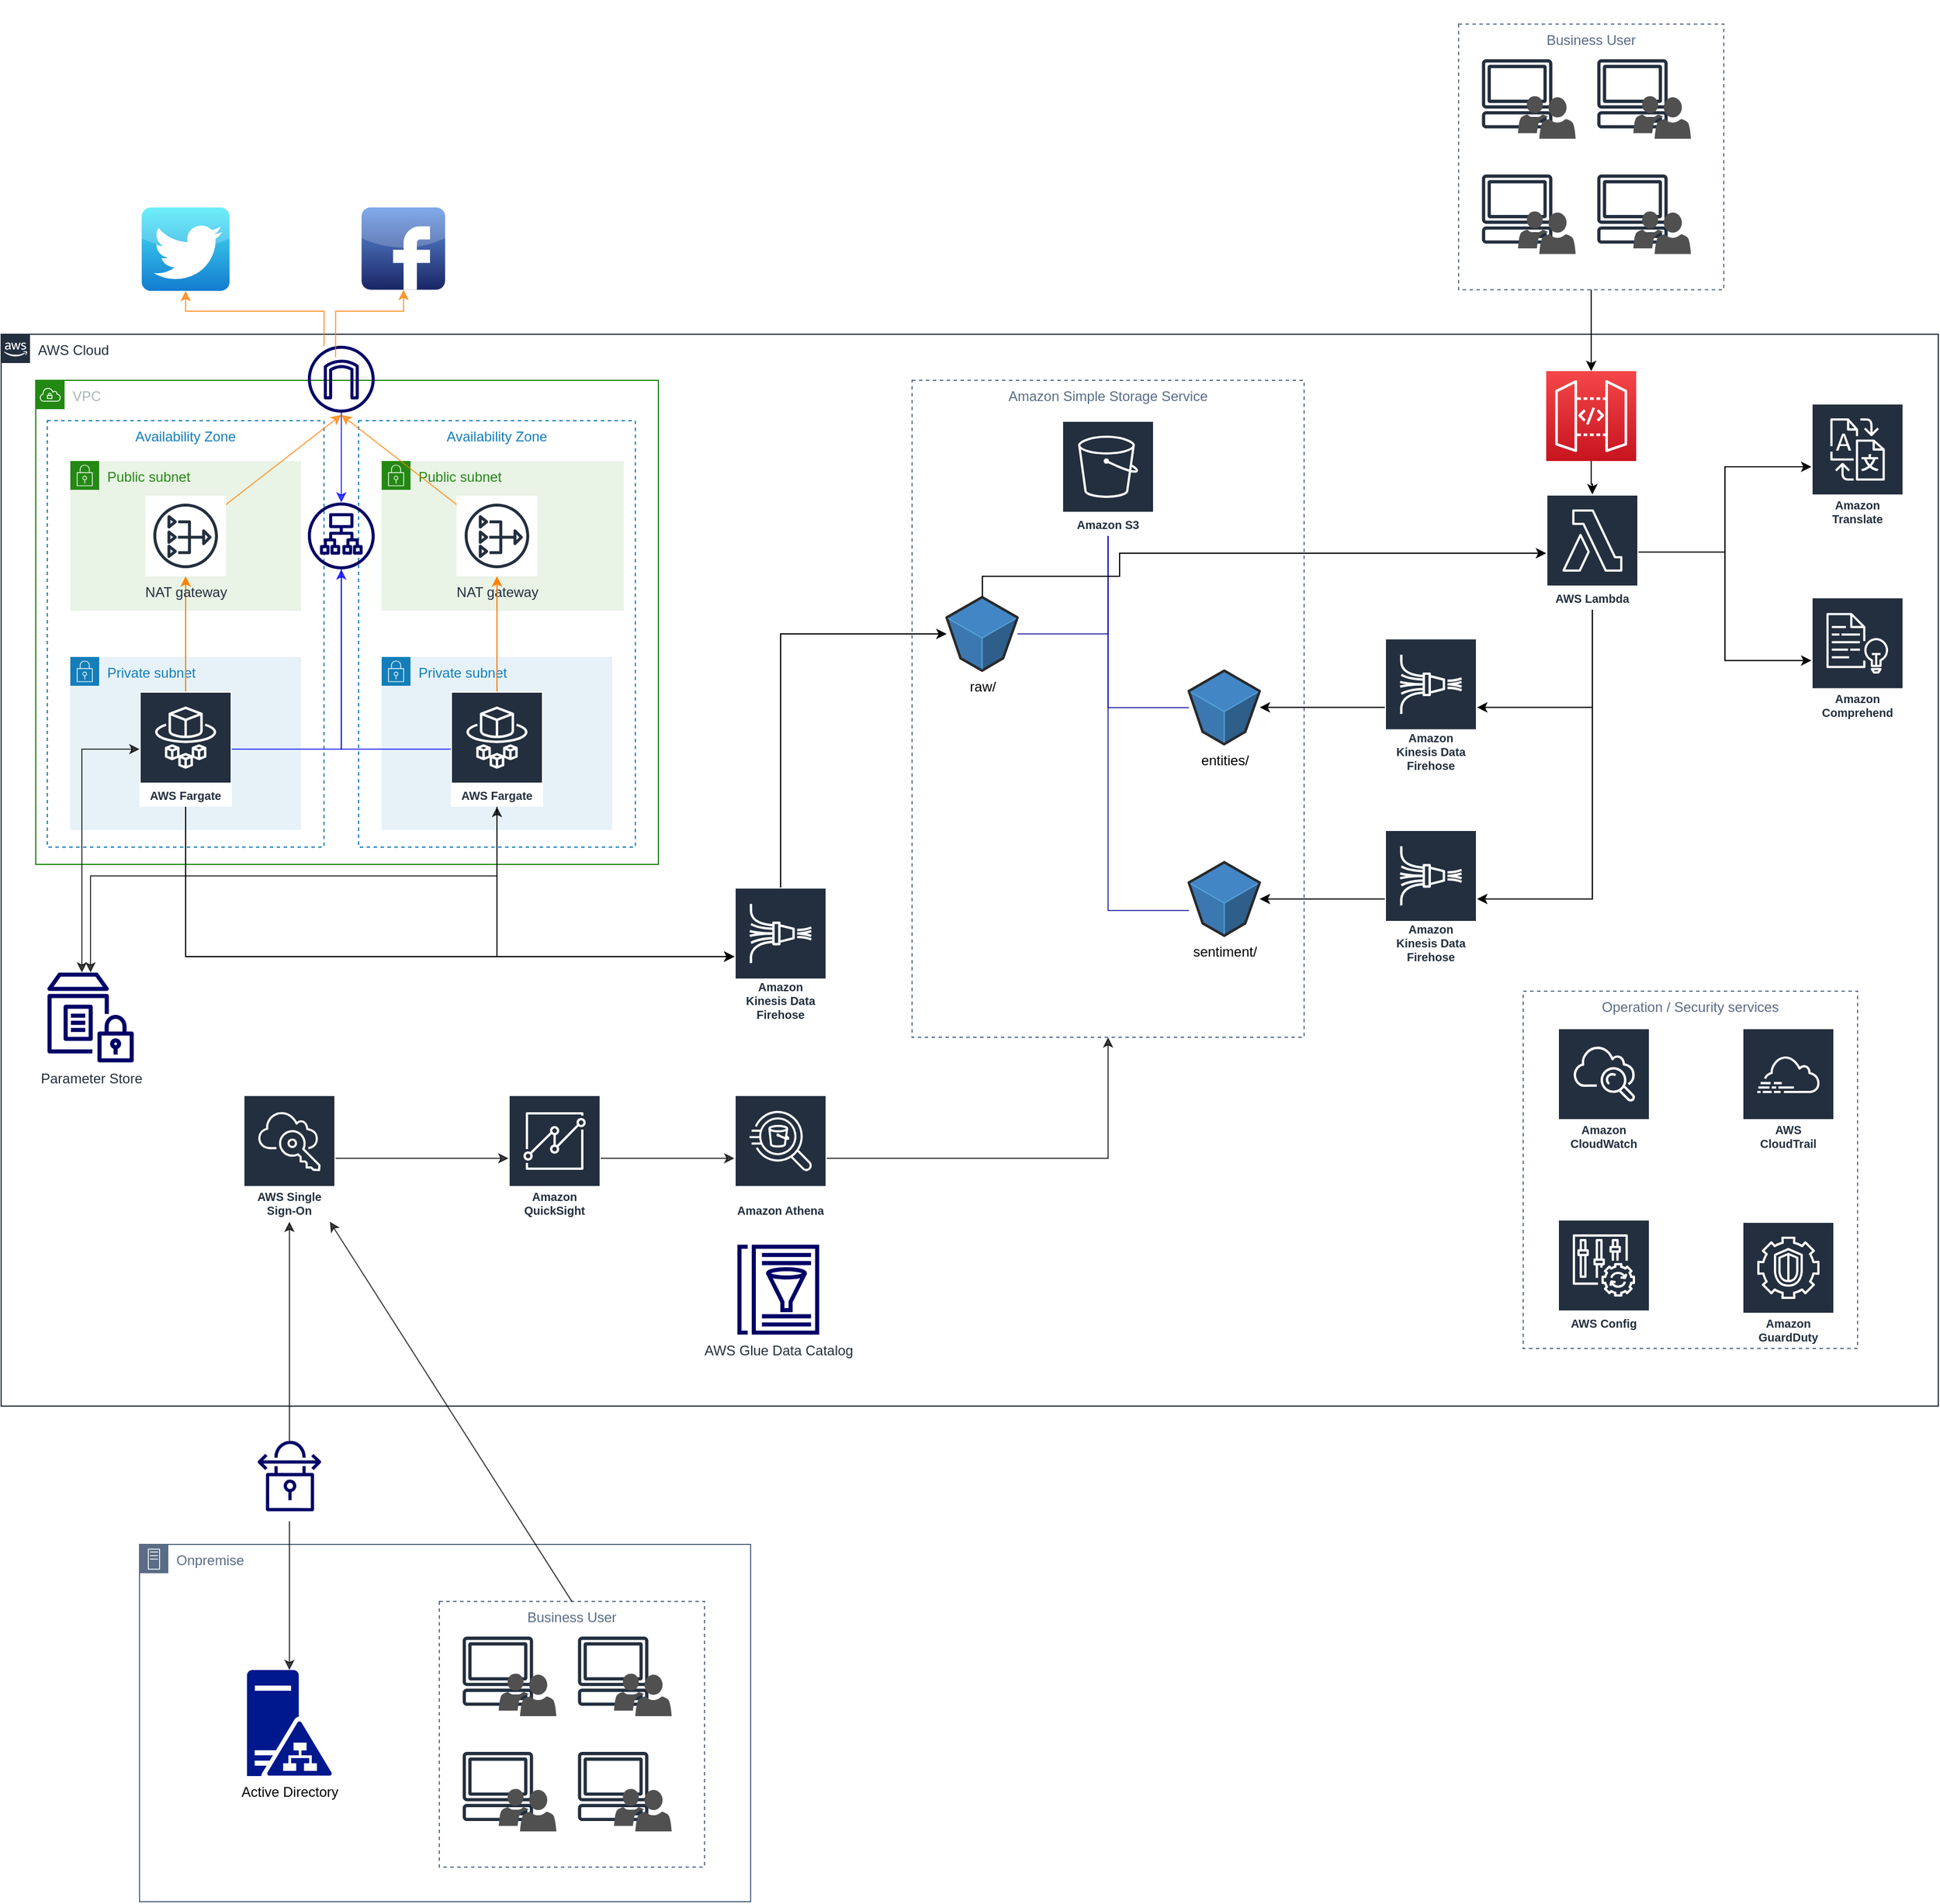 <mxfile version="12.6.5" type="device"><diagram id="Ht1M8jgEwFfnCIfOTk4-" name="Page-1"><mxGraphModel dx="1564" dy="1677" grid="1" gridSize="10" guides="1" tooltips="1" connect="1" arrows="1" fold="1" page="1" pageScale="1" pageWidth="1169" pageHeight="827" math="0" shadow="0"><root><mxCell id="0"/><mxCell id="1" parent="0"/><mxCell id="QBEgO-35Vi-oZyxqTn2n-100" value="Onpremise" style="points=[[0,0],[0.25,0],[0.5,0],[0.75,0],[1,0],[1,0.25],[1,0.5],[1,0.75],[1,1],[0.75,1],[0.5,1],[0.25,1],[0,1],[0,0.75],[0,0.5],[0,0.25]];outlineConnect=0;gradientColor=none;html=1;whiteSpace=wrap;fontSize=12;fontStyle=0;shape=mxgraph.aws4.group;grIcon=mxgraph.aws4.group_on_premise;strokeColor=#5A6C86;fillColor=none;verticalAlign=top;align=left;spacingLeft=30;fontColor=#5A6C86;dashed=0;" parent="1" vertex="1"><mxGeometry x="190" y="1170.05" width="530" height="310" as="geometry"/></mxCell><mxCell id="QBEgO-35Vi-oZyxqTn2n-125" value="Business User" style="fillColor=none;strokeColor=#5A6C86;dashed=1;verticalAlign=top;fontStyle=0;fontColor=#5A6C86;" parent="1" vertex="1"><mxGeometry x="450" y="1219.55" width="230" height="230.5" as="geometry"/></mxCell><mxCell id="UEzPUAAOIrF-is8g5C7q-74" value="AWS Cloud" style="points=[[0,0],[0.25,0],[0.5,0],[0.75,0],[1,0],[1,0.25],[1,0.5],[1,0.75],[1,1],[0.75,1],[0.5,1],[0.25,1],[0,1],[0,0.75],[0,0.5],[0,0.25]];outlineConnect=0;gradientColor=none;html=1;whiteSpace=wrap;fontSize=12;fontStyle=0;shape=mxgraph.aws4.group;grIcon=mxgraph.aws4.group_aws_cloud_alt;strokeColor=#232F3E;fillColor=none;verticalAlign=top;align=left;spacingLeft=30;fontColor=#232F3E;dashed=0;labelBackgroundColor=#ffffff;" parent="1" vertex="1"><mxGeometry x="70" y="120" width="1680" height="930" as="geometry"/></mxCell><mxCell id="QBEgO-35Vi-oZyxqTn2n-36" value="Amazon Simple Storage Service" style="fillColor=none;strokeColor=#5A6C86;dashed=1;verticalAlign=top;fontStyle=0;fontColor=#5A6C86;" parent="1" vertex="1"><mxGeometry x="860" y="160" width="340" height="570" as="geometry"/></mxCell><mxCell id="QBEgO-35Vi-oZyxqTn2n-2" value="VPC" style="points=[[0,0],[0.25,0],[0.5,0],[0.75,0],[1,0],[1,0.25],[1,0.5],[1,0.75],[1,1],[0.75,1],[0.5,1],[0.25,1],[0,1],[0,0.75],[0,0.5],[0,0.25]];outlineConnect=0;gradientColor=none;html=1;whiteSpace=wrap;fontSize=12;fontStyle=0;shape=mxgraph.aws4.group;grIcon=mxgraph.aws4.group_vpc;strokeColor=#248814;fillColor=none;verticalAlign=top;align=left;spacingLeft=30;fontColor=#AAB7B8;dashed=0;" parent="1" vertex="1"><mxGeometry x="100" y="160" width="540" height="420" as="geometry"/></mxCell><mxCell id="QBEgO-35Vi-oZyxqTn2n-3" value="Availability Zone" style="fillColor=none;strokeColor=#147EBA;dashed=1;verticalAlign=top;fontStyle=0;fontColor=#147EBA;" parent="1" vertex="1"><mxGeometry x="110" y="195" width="240" height="370" as="geometry"/></mxCell><mxCell id="QBEgO-35Vi-oZyxqTn2n-7" value="Private subnet" style="points=[[0,0],[0.25,0],[0.5,0],[0.75,0],[1,0],[1,0.25],[1,0.5],[1,0.75],[1,1],[0.75,1],[0.5,1],[0.25,1],[0,1],[0,0.75],[0,0.5],[0,0.25]];outlineConnect=0;gradientColor=none;html=1;whiteSpace=wrap;fontSize=12;fontStyle=0;shape=mxgraph.aws4.group;grIcon=mxgraph.aws4.group_security_group;grStroke=0;strokeColor=#147EBA;fillColor=#E6F2F8;verticalAlign=top;align=left;spacingLeft=30;fontColor=#147EBA;dashed=0;" parent="1" vertex="1"><mxGeometry x="130" y="400" width="200" height="150" as="geometry"/></mxCell><mxCell id="QBEgO-35Vi-oZyxqTn2n-5" value="Public subnet" style="points=[[0,0],[0.25,0],[0.5,0],[0.75,0],[1,0],[1,0.25],[1,0.5],[1,0.75],[1,1],[0.75,1],[0.5,1],[0.25,1],[0,1],[0,0.75],[0,0.5],[0,0.25]];outlineConnect=0;gradientColor=none;html=1;whiteSpace=wrap;fontSize=12;fontStyle=0;shape=mxgraph.aws4.group;grIcon=mxgraph.aws4.group_security_group;grStroke=0;strokeColor=#248814;fillColor=#E9F3E6;verticalAlign=top;align=left;spacingLeft=30;fontColor=#248814;dashed=0;" parent="1" vertex="1"><mxGeometry x="130" y="230" width="200" height="130" as="geometry"/></mxCell><mxCell id="QBEgO-35Vi-oZyxqTn2n-87" value="Public subnet" style="points=[[0,0],[0.25,0],[0.5,0],[0.75,0],[1,0],[1,0.25],[1,0.5],[1,0.75],[1,1],[0.75,1],[0.5,1],[0.25,1],[0,1],[0,0.75],[0,0.5],[0,0.25]];outlineConnect=0;gradientColor=none;html=1;whiteSpace=wrap;fontSize=12;fontStyle=0;shape=mxgraph.aws4.group;grIcon=mxgraph.aws4.group_security_group;grStroke=0;strokeColor=#248814;fillColor=#E9F3E6;verticalAlign=top;align=left;spacingLeft=30;fontColor=#248814;dashed=0;" parent="1" vertex="1"><mxGeometry x="410" y="230" width="200" height="130" as="geometry"/></mxCell><mxCell id="QBEgO-35Vi-oZyxqTn2n-17" value="" style="edgeStyle=orthogonalEdgeStyle;rounded=0;orthogonalLoop=1;jettySize=auto;html=1;startArrow=none;startFill=0;strokeColor=#FF8000;" parent="1" source="QBEgO-35Vi-oZyxqTn2n-10" target="QBEgO-35Vi-oZyxqTn2n-11" edge="1"><mxGeometry relative="1" as="geometry"/></mxCell><mxCell id="QBEgO-35Vi-oZyxqTn2n-12" value="Availability Zone" style="fillColor=none;strokeColor=#147EBA;dashed=1;verticalAlign=top;fontStyle=0;fontColor=#147EBA;" parent="1" vertex="1"><mxGeometry x="380" y="195" width="240" height="370" as="geometry"/></mxCell><mxCell id="QBEgO-35Vi-oZyxqTn2n-13" value="Private subnet" style="points=[[0,0],[0.25,0],[0.5,0],[0.75,0],[1,0],[1,0.25],[1,0.5],[1,0.75],[1,1],[0.75,1],[0.5,1],[0.25,1],[0,1],[0,0.75],[0,0.5],[0,0.25]];outlineConnect=0;gradientColor=none;html=1;whiteSpace=wrap;fontSize=12;fontStyle=0;shape=mxgraph.aws4.group;grIcon=mxgraph.aws4.group_security_group;grStroke=0;strokeColor=#147EBA;fillColor=#E6F2F8;verticalAlign=top;align=left;spacingLeft=30;fontColor=#147EBA;dashed=0;" parent="1" vertex="1"><mxGeometry x="400" y="400" width="200" height="150" as="geometry"/></mxCell><mxCell id="QBEgO-35Vi-oZyxqTn2n-14" value="Public subnet" style="points=[[0,0],[0.25,0],[0.5,0],[0.75,0],[1,0],[1,0.25],[1,0.5],[1,0.75],[1,1],[0.75,1],[0.5,1],[0.25,1],[0,1],[0,0.75],[0,0.5],[0,0.25]];outlineConnect=0;gradientColor=none;html=1;whiteSpace=wrap;fontSize=12;fontStyle=0;shape=mxgraph.aws4.group;grIcon=mxgraph.aws4.group_security_group;grStroke=0;strokeColor=#248814;fillColor=#E9F3E6;verticalAlign=top;align=left;spacingLeft=30;fontColor=#248814;dashed=0;" parent="1" vertex="1"><mxGeometry x="400" y="230" width="200" height="130" as="geometry"/></mxCell><mxCell id="QBEgO-35Vi-oZyxqTn2n-11" value="NAT gateway" style="outlineConnect=0;fontColor=#232F3E;gradientColor=none;strokeColor=#232F3E;fillColor=#ffffff;dashed=0;verticalLabelPosition=bottom;verticalAlign=top;align=center;html=1;fontSize=12;fontStyle=0;aspect=fixed;shape=mxgraph.aws4.resourceIcon;resIcon=mxgraph.aws4.nat_gateway;" parent="1" vertex="1"><mxGeometry x="195" y="260" width="70" height="70" as="geometry"/></mxCell><mxCell id="QBEgO-35Vi-oZyxqTn2n-78" style="rounded=0;orthogonalLoop=1;jettySize=auto;html=1;startArrow=classic;startFill=1;endArrow=none;endFill=0;strokeColor=#FF8000;opacity=75;" parent="1" target="QBEgO-35Vi-oZyxqTn2n-11" edge="1"><mxGeometry relative="1" as="geometry"><mxPoint x="365" y="190" as="sourcePoint"/></mxGeometry></mxCell><mxCell id="QBEgO-35Vi-oZyxqTn2n-79" style="rounded=0;orthogonalLoop=1;jettySize=auto;html=1;startArrow=classic;startFill=1;endArrow=none;endFill=0;strokeColor=#FF8000;opacity=75;" parent="1" target="QBEgO-35Vi-oZyxqTn2n-70" edge="1"><mxGeometry relative="1" as="geometry"><mxPoint x="365" y="190" as="sourcePoint"/></mxGeometry></mxCell><mxCell id="QBEgO-35Vi-oZyxqTn2n-16" value="" style="dashed=0;outlineConnect=0;html=1;align=center;labelPosition=center;verticalLabelPosition=bottom;verticalAlign=top;shape=mxgraph.webicons.twitter;fillColor=#49EAF7;gradientColor=#137BD0" parent="1" vertex="1"><mxGeometry x="191.9" y="10" width="76.2" height="72.4" as="geometry"/></mxCell><mxCell id="QBEgO-35Vi-oZyxqTn2n-38" style="edgeStyle=orthogonalEdgeStyle;rounded=0;orthogonalLoop=1;jettySize=auto;html=1;startArrow=classic;startFill=1;endArrow=none;endFill=0;" parent="1" source="QBEgO-35Vi-oZyxqTn2n-20" target="QBEgO-35Vi-oZyxqTn2n-10" edge="1"><mxGeometry relative="1" as="geometry"/></mxCell><mxCell id="QBEgO-35Vi-oZyxqTn2n-39" style="edgeStyle=orthogonalEdgeStyle;rounded=0;orthogonalLoop=1;jettySize=auto;html=1;startArrow=classic;startFill=1;endArrow=none;endFill=0;" parent="1" source="QBEgO-35Vi-oZyxqTn2n-20" target="QBEgO-35Vi-oZyxqTn2n-15" edge="1"><mxGeometry relative="1" as="geometry"/></mxCell><mxCell id="QBEgO-35Vi-oZyxqTn2n-20" value="Amazon Kinesis Data Firehose" style="outlineConnect=0;fontColor=#232F3E;gradientColor=none;strokeColor=#ffffff;fillColor=#232F3E;dashed=0;verticalLabelPosition=middle;verticalAlign=bottom;align=center;html=1;whiteSpace=wrap;fontSize=10;fontStyle=1;spacing=3;shape=mxgraph.aws4.productIcon;prIcon=mxgraph.aws4.kinesis_data_firehose;" parent="1" vertex="1"><mxGeometry x="706" y="600" width="80" height="120" as="geometry"/></mxCell><mxCell id="QBEgO-35Vi-oZyxqTn2n-50" style="edgeStyle=orthogonalEdgeStyle;rounded=0;orthogonalLoop=1;jettySize=auto;html=1;startArrow=none;startFill=0;endArrow=none;endFill=0;opacity=75;strokeColor=#000099;" parent="1" source="QBEgO-35Vi-oZyxqTn2n-21" target="QBEgO-35Vi-oZyxqTn2n-22" edge="1"><mxGeometry relative="1" as="geometry"><Array as="points"><mxPoint x="1030" y="380"/></Array></mxGeometry></mxCell><mxCell id="QBEgO-35Vi-oZyxqTn2n-51" style="edgeStyle=orthogonalEdgeStyle;rounded=0;orthogonalLoop=1;jettySize=auto;html=1;startArrow=none;startFill=0;endArrow=none;endFill=0;opacity=75;strokeColor=#000099;" parent="1" source="QBEgO-35Vi-oZyxqTn2n-21" target="QBEgO-35Vi-oZyxqTn2n-23" edge="1"><mxGeometry relative="1" as="geometry"><Array as="points"><mxPoint x="1030" y="444"/></Array></mxGeometry></mxCell><mxCell id="QBEgO-35Vi-oZyxqTn2n-52" style="edgeStyle=orthogonalEdgeStyle;rounded=0;orthogonalLoop=1;jettySize=auto;html=1;startArrow=none;startFill=0;endArrow=none;endFill=0;opacity=75;strokeColor=#000099;" parent="1" source="QBEgO-35Vi-oZyxqTn2n-21" target="QBEgO-35Vi-oZyxqTn2n-24" edge="1"><mxGeometry relative="1" as="geometry"><Array as="points"><mxPoint x="1030" y="620"/><mxPoint x="1131" y="620"/></Array></mxGeometry></mxCell><mxCell id="QBEgO-35Vi-oZyxqTn2n-21" value="Amazon S3" style="outlineConnect=0;fontColor=#232F3E;gradientColor=none;strokeColor=#ffffff;fillColor=#232F3E;dashed=0;verticalLabelPosition=middle;verticalAlign=bottom;align=center;html=1;whiteSpace=wrap;fontSize=10;fontStyle=1;spacing=3;shape=mxgraph.aws4.productIcon;prIcon=mxgraph.aws4.s3;" parent="1" vertex="1"><mxGeometry x="990" y="195" width="80" height="100" as="geometry"/></mxCell><mxCell id="QBEgO-35Vi-oZyxqTn2n-41" style="edgeStyle=orthogonalEdgeStyle;rounded=0;orthogonalLoop=1;jettySize=auto;html=1;startArrow=classic;startFill=1;endArrow=none;endFill=0;" parent="1" source="QBEgO-35Vi-oZyxqTn2n-22" target="QBEgO-35Vi-oZyxqTn2n-20" edge="1"><mxGeometry relative="1" as="geometry"/></mxCell><mxCell id="QBEgO-35Vi-oZyxqTn2n-22" value="raw/" style="verticalLabelPosition=bottom;html=1;verticalAlign=top;strokeWidth=1;align=center;outlineConnect=0;dashed=0;outlineConnect=0;shape=mxgraph.aws3d.s3Bucket;fillColor=#4286c5;strokeColor=#57A2D8;aspect=fixed;" parent="1" vertex="1"><mxGeometry x="890" y="348.1" width="61.5" height="63.8" as="geometry"/></mxCell><mxCell id="QBEgO-35Vi-oZyxqTn2n-23" value="entities/" style="verticalLabelPosition=bottom;html=1;verticalAlign=top;strokeWidth=1;align=center;outlineConnect=0;dashed=0;outlineConnect=0;shape=mxgraph.aws3d.s3Bucket;fillColor=#4286c5;strokeColor=#57A2D8;aspect=fixed;" parent="1" vertex="1"><mxGeometry x="1100" y="411.9" width="61.5" height="63.8" as="geometry"/></mxCell><mxCell id="QBEgO-35Vi-oZyxqTn2n-24" value="sentiment/" style="verticalLabelPosition=bottom;html=1;verticalAlign=top;strokeWidth=1;align=center;outlineConnect=0;dashed=0;outlineConnect=0;shape=mxgraph.aws3d.s3Bucket;fillColor=#4286c5;strokeColor=#57A2D8;aspect=fixed;" parent="1" vertex="1"><mxGeometry x="1100" y="578.1" width="61.5" height="63.8" as="geometry"/></mxCell><mxCell id="QBEgO-35Vi-oZyxqTn2n-55" style="edgeStyle=orthogonalEdgeStyle;rounded=0;orthogonalLoop=1;jettySize=auto;html=1;startArrow=classic;startFill=1;endArrow=none;endFill=0;" parent="1" source="QBEgO-35Vi-oZyxqTn2n-25" target="QBEgO-35Vi-oZyxqTn2n-27" edge="1"><mxGeometry relative="1" as="geometry"/></mxCell><mxCell id="QBEgO-35Vi-oZyxqTn2n-57" style="edgeStyle=orthogonalEdgeStyle;rounded=0;orthogonalLoop=1;jettySize=auto;html=1;startArrow=none;startFill=0;endArrow=classic;endFill=1;" parent="1" source="QBEgO-35Vi-oZyxqTn2n-25" target="QBEgO-35Vi-oZyxqTn2n-23" edge="1"><mxGeometry relative="1" as="geometry"/></mxCell><mxCell id="QBEgO-35Vi-oZyxqTn2n-25" value="Amazon Kinesis Data Firehose" style="outlineConnect=0;fontColor=#232F3E;gradientColor=none;strokeColor=#ffffff;fillColor=#232F3E;dashed=0;verticalLabelPosition=middle;verticalAlign=bottom;align=center;html=1;whiteSpace=wrap;fontSize=10;fontStyle=1;spacing=3;shape=mxgraph.aws4.productIcon;prIcon=mxgraph.aws4.kinesis_data_firehose;" parent="1" vertex="1"><mxGeometry x="1270" y="383.8" width="80" height="120" as="geometry"/></mxCell><mxCell id="QBEgO-35Vi-oZyxqTn2n-56" style="edgeStyle=orthogonalEdgeStyle;rounded=0;orthogonalLoop=1;jettySize=auto;html=1;startArrow=classic;startFill=1;endArrow=none;endFill=0;" parent="1" source="QBEgO-35Vi-oZyxqTn2n-26" target="QBEgO-35Vi-oZyxqTn2n-27" edge="1"><mxGeometry relative="1" as="geometry"/></mxCell><mxCell id="QBEgO-35Vi-oZyxqTn2n-58" style="edgeStyle=orthogonalEdgeStyle;rounded=0;orthogonalLoop=1;jettySize=auto;html=1;startArrow=none;startFill=0;endArrow=classic;endFill=1;" parent="1" source="QBEgO-35Vi-oZyxqTn2n-26" target="QBEgO-35Vi-oZyxqTn2n-24" edge="1"><mxGeometry relative="1" as="geometry"/></mxCell><mxCell id="QBEgO-35Vi-oZyxqTn2n-26" value="Amazon Kinesis Data Firehose" style="outlineConnect=0;fontColor=#232F3E;gradientColor=none;strokeColor=#ffffff;fillColor=#232F3E;dashed=0;verticalLabelPosition=middle;verticalAlign=bottom;align=center;html=1;whiteSpace=wrap;fontSize=10;fontStyle=1;spacing=3;shape=mxgraph.aws4.productIcon;prIcon=mxgraph.aws4.kinesis_data_firehose;" parent="1" vertex="1"><mxGeometry x="1270" y="550" width="80" height="120" as="geometry"/></mxCell><mxCell id="QBEgO-35Vi-oZyxqTn2n-43" style="edgeStyle=orthogonalEdgeStyle;rounded=0;orthogonalLoop=1;jettySize=auto;html=1;startArrow=classic;startFill=1;endArrow=none;endFill=0;" parent="1" source="QBEgO-35Vi-oZyxqTn2n-27" target="QBEgO-35Vi-oZyxqTn2n-22" edge="1"><mxGeometry relative="1" as="geometry"><Array as="points"><mxPoint x="1040" y="310"/><mxPoint x="1040" y="330"/><mxPoint x="921" y="330"/></Array></mxGeometry></mxCell><mxCell id="QBEgO-35Vi-oZyxqTn2n-48" style="edgeStyle=orthogonalEdgeStyle;rounded=0;orthogonalLoop=1;jettySize=auto;html=1;startArrow=none;startFill=0;endArrow=classic;endFill=1;" parent="1" source="QBEgO-35Vi-oZyxqTn2n-27" target="QBEgO-35Vi-oZyxqTn2n-28" edge="1"><mxGeometry relative="1" as="geometry"/></mxCell><mxCell id="QBEgO-35Vi-oZyxqTn2n-49" style="edgeStyle=orthogonalEdgeStyle;rounded=0;orthogonalLoop=1;jettySize=auto;html=1;startArrow=none;startFill=0;endArrow=classic;endFill=1;" parent="1" source="QBEgO-35Vi-oZyxqTn2n-27" target="QBEgO-35Vi-oZyxqTn2n-29" edge="1"><mxGeometry relative="1" as="geometry"/></mxCell><mxCell id="QBEgO-35Vi-oZyxqTn2n-27" value="AWS Lambda" style="outlineConnect=0;fontColor=#232F3E;gradientColor=none;strokeColor=#ffffff;fillColor=#232F3E;dashed=0;verticalLabelPosition=middle;verticalAlign=bottom;align=center;html=1;whiteSpace=wrap;fontSize=10;fontStyle=1;spacing=3;shape=mxgraph.aws4.productIcon;prIcon=mxgraph.aws4.lambda;" parent="1" vertex="1"><mxGeometry x="1410" y="259" width="80" height="100" as="geometry"/></mxCell><mxCell id="QBEgO-35Vi-oZyxqTn2n-28" value="Amazon Translate" style="outlineConnect=0;fontColor=#232F3E;gradientColor=none;strokeColor=#ffffff;fillColor=#232F3E;dashed=0;verticalLabelPosition=middle;verticalAlign=bottom;align=center;html=1;whiteSpace=wrap;fontSize=10;fontStyle=1;spacing=3;shape=mxgraph.aws4.productIcon;prIcon=mxgraph.aws4.translate;" parent="1" vertex="1"><mxGeometry x="1640" y="180" width="80" height="110" as="geometry"/></mxCell><mxCell id="QBEgO-35Vi-oZyxqTn2n-29" value="Amazon Comprehend" style="outlineConnect=0;fontColor=#232F3E;gradientColor=none;strokeColor=#ffffff;fillColor=#232F3E;dashed=0;verticalLabelPosition=middle;verticalAlign=bottom;align=center;html=1;whiteSpace=wrap;fontSize=10;fontStyle=1;spacing=3;shape=mxgraph.aws4.productIcon;prIcon=mxgraph.aws4.comprehend;" parent="1" vertex="1"><mxGeometry x="1640" y="348.1" width="80" height="110" as="geometry"/></mxCell><mxCell id="QBEgO-35Vi-oZyxqTn2n-60" style="edgeStyle=orthogonalEdgeStyle;rounded=0;orthogonalLoop=1;jettySize=auto;html=1;entryX=0.5;entryY=1;entryDx=0;entryDy=0;startArrow=none;startFill=0;endArrow=classic;endFill=1;strokeColor=#000000;opacity=75;" parent="1" source="QBEgO-35Vi-oZyxqTn2n-30" target="QBEgO-35Vi-oZyxqTn2n-36" edge="1"><mxGeometry relative="1" as="geometry"/></mxCell><mxCell id="QBEgO-35Vi-oZyxqTn2n-30" value="Amazon Athena" style="outlineConnect=0;fontColor=#232F3E;gradientColor=none;strokeColor=#ffffff;fillColor=#232F3E;dashed=0;verticalLabelPosition=middle;verticalAlign=bottom;align=center;html=1;whiteSpace=wrap;fontSize=10;fontStyle=1;spacing=3;shape=mxgraph.aws4.productIcon;prIcon=mxgraph.aws4.athena;" parent="1" vertex="1"><mxGeometry x="706" y="780" width="80" height="110" as="geometry"/></mxCell><mxCell id="QBEgO-35Vi-oZyxqTn2n-32" value="AWS Glue Data Catalog" style="outlineConnect=0;fontColor=#232F3E;gradientColor=none;fillColor=#000066;strokeColor=none;dashed=0;verticalLabelPosition=bottom;verticalAlign=top;align=center;html=1;fontSize=12;fontStyle=0;aspect=fixed;pointerEvents=1;shape=mxgraph.aws4.glue_data_catalog;" parent="1" vertex="1"><mxGeometry x="708" y="910" width="72" height="78" as="geometry"/></mxCell><mxCell id="QBEgO-35Vi-oZyxqTn2n-65" style="edgeStyle=orthogonalEdgeStyle;rounded=0;orthogonalLoop=1;jettySize=auto;html=1;startArrow=none;startFill=0;endArrow=classic;endFill=1;strokeColor=#000000;opacity=75;" parent="1" source="QBEgO-35Vi-oZyxqTn2n-33" target="QBEgO-35Vi-oZyxqTn2n-35" edge="1"><mxGeometry relative="1" as="geometry"/></mxCell><mxCell id="QBEgO-35Vi-oZyxqTn2n-33" value="AWS Single Sign-On" style="outlineConnect=0;fontColor=#232F3E;gradientColor=none;strokeColor=#ffffff;fillColor=#232F3E;dashed=0;verticalLabelPosition=middle;verticalAlign=bottom;align=center;html=1;whiteSpace=wrap;fontSize=10;fontStyle=1;spacing=3;shape=mxgraph.aws4.productIcon;prIcon=mxgraph.aws4.single_sign_on;" parent="1" vertex="1"><mxGeometry x="280" y="780" width="80" height="110" as="geometry"/></mxCell><mxCell id="QBEgO-35Vi-oZyxqTn2n-61" style="edgeStyle=orthogonalEdgeStyle;rounded=0;orthogonalLoop=1;jettySize=auto;html=1;startArrow=none;startFill=0;endArrow=classic;endFill=1;strokeColor=#000000;opacity=75;" parent="1" source="QBEgO-35Vi-oZyxqTn2n-35" target="QBEgO-35Vi-oZyxqTn2n-30" edge="1"><mxGeometry relative="1" as="geometry"/></mxCell><mxCell id="QBEgO-35Vi-oZyxqTn2n-35" value="Amazon QuickSight" style="outlineConnect=0;fontColor=#232F3E;gradientColor=none;strokeColor=#ffffff;fillColor=#232F3E;dashed=0;verticalLabelPosition=middle;verticalAlign=bottom;align=center;html=1;whiteSpace=wrap;fontSize=10;fontStyle=1;spacing=3;shape=mxgraph.aws4.productIcon;prIcon=mxgraph.aws4.quicksight;" parent="1" vertex="1"><mxGeometry x="510" y="780" width="80" height="110" as="geometry"/></mxCell><mxCell id="QBEgO-35Vi-oZyxqTn2n-70" value="NAT gateway" style="outlineConnect=0;fontColor=#232F3E;gradientColor=none;strokeColor=#232F3E;fillColor=#ffffff;dashed=0;verticalLabelPosition=bottom;verticalAlign=top;align=center;html=1;fontSize=12;fontStyle=0;aspect=fixed;shape=mxgraph.aws4.resourceIcon;resIcon=mxgraph.aws4.nat_gateway;" parent="1" vertex="1"><mxGeometry x="465" y="260" width="70" height="70" as="geometry"/></mxCell><mxCell id="QBEgO-35Vi-oZyxqTn2n-83" style="edgeStyle=orthogonalEdgeStyle;rounded=0;orthogonalLoop=1;jettySize=auto;html=1;startArrow=none;startFill=0;endArrow=none;endFill=0;strokeColor=#0000FF;opacity=75;" parent="1" source="QBEgO-35Vi-oZyxqTn2n-86" edge="1"><mxGeometry relative="1" as="geometry"><mxPoint x="365" y="406.56" as="sourcePoint"/><mxPoint x="460" y="480" as="targetPoint"/><Array as="points"><mxPoint x="365" y="480"/></Array></mxGeometry></mxCell><mxCell id="QBEgO-35Vi-oZyxqTn2n-10" value="AWS Fargate" style="outlineConnect=0;fontColor=#232F3E;gradientColor=none;strokeColor=#ffffff;fillColor=#232F3E;dashed=0;verticalLabelPosition=middle;verticalAlign=bottom;align=center;html=1;whiteSpace=wrap;fontSize=10;fontStyle=1;spacing=3;shape=mxgraph.aws4.productIcon;prIcon=mxgraph.aws4.fargate;" parent="1" vertex="1"><mxGeometry x="190" y="430" width="80" height="100" as="geometry"/></mxCell><mxCell id="QBEgO-35Vi-oZyxqTn2n-89" style="edgeStyle=orthogonalEdgeStyle;rounded=0;orthogonalLoop=1;jettySize=auto;html=1;startArrow=classic;startFill=1;endArrow=none;endFill=0;strokeColor=#0000FF;opacity=75;" parent="1" source="QBEgO-35Vi-oZyxqTn2n-86" target="QBEgO-35Vi-oZyxqTn2n-85" edge="1"><mxGeometry relative="1" as="geometry"/></mxCell><mxCell id="QBEgO-35Vi-oZyxqTn2n-144" style="edgeStyle=orthogonalEdgeStyle;rounded=0;orthogonalLoop=1;jettySize=auto;html=1;startArrow=classic;startFill=1;endArrow=none;endFill=0;strokeColor=#0000FF;opacity=75;" parent="1" source="QBEgO-35Vi-oZyxqTn2n-86" target="QBEgO-35Vi-oZyxqTn2n-10" edge="1"><mxGeometry relative="1" as="geometry"><Array as="points"><mxPoint x="365" y="480"/></Array></mxGeometry></mxCell><mxCell id="QBEgO-35Vi-oZyxqTn2n-86" value="" style="outlineConnect=0;fontColor=#232F3E;gradientColor=none;fillColor=#000066;strokeColor=none;dashed=0;verticalLabelPosition=bottom;verticalAlign=top;align=center;html=1;fontSize=12;fontStyle=0;aspect=fixed;pointerEvents=1;shape=mxgraph.aws4.application_load_balancer;" parent="1" vertex="1"><mxGeometry x="336" y="266" width="58" height="58" as="geometry"/></mxCell><mxCell id="QBEgO-35Vi-oZyxqTn2n-90" style="edgeStyle=orthogonalEdgeStyle;rounded=0;orthogonalLoop=1;jettySize=auto;html=1;startArrow=none;startFill=0;endArrow=classic;endFill=1;strokeColor=#FF8000;opacity=75;" parent="1" source="QBEgO-35Vi-oZyxqTn2n-85" target="QBEgO-35Vi-oZyxqTn2n-16" edge="1"><mxGeometry relative="1" as="geometry"><Array as="points"><mxPoint x="350" y="100"/><mxPoint x="230" y="100"/></Array></mxGeometry></mxCell><mxCell id="QBEgO-35Vi-oZyxqTn2n-85" value="" style="outlineConnect=0;fontColor=#232F3E;gradientColor=none;fillColor=#000066;strokeColor=none;dashed=0;verticalLabelPosition=bottom;verticalAlign=top;align=center;html=1;fontSize=12;fontStyle=0;aspect=fixed;pointerEvents=1;shape=mxgraph.aws4.internet_gateway;" parent="1" vertex="1"><mxGeometry x="336" y="130" width="58" height="58" as="geometry"/></mxCell><mxCell id="QBEgO-35Vi-oZyxqTn2n-93" style="edgeStyle=orthogonalEdgeStyle;rounded=0;orthogonalLoop=1;jettySize=auto;html=1;startArrow=classic;startFill=1;endArrow=classic;endFill=1;strokeColor=#000000;opacity=75;" parent="1" source="QBEgO-35Vi-oZyxqTn2n-91" target="QBEgO-35Vi-oZyxqTn2n-10" edge="1"><mxGeometry relative="1" as="geometry"><Array as="points"><mxPoint x="140" y="480"/></Array></mxGeometry></mxCell><mxCell id="QBEgO-35Vi-oZyxqTn2n-94" style="edgeStyle=orthogonalEdgeStyle;rounded=0;orthogonalLoop=1;jettySize=auto;html=1;startArrow=classic;startFill=1;endArrow=classic;endFill=1;strokeColor=#000000;opacity=75;" parent="1" source="QBEgO-35Vi-oZyxqTn2n-91" target="QBEgO-35Vi-oZyxqTn2n-15" edge="1"><mxGeometry relative="1" as="geometry"><Array as="points"><mxPoint x="147" y="590"/><mxPoint x="500" y="590"/></Array></mxGeometry></mxCell><mxCell id="QBEgO-35Vi-oZyxqTn2n-91" value="Parameter Store" style="outlineConnect=0;fontColor=#232F3E;gradientColor=none;fillColor=#000066;strokeColor=none;dashed=0;verticalLabelPosition=bottom;verticalAlign=top;align=center;html=1;fontSize=12;fontStyle=0;aspect=fixed;pointerEvents=1;shape=mxgraph.aws4.parameter_store;" parent="1" vertex="1"><mxGeometry x="110" y="673.8" width="75" height="78" as="geometry"/></mxCell><mxCell id="QBEgO-35Vi-oZyxqTn2n-92" value="Amazon CloudWatch" style="outlineConnect=0;fontColor=#232F3E;gradientColor=none;strokeColor=#ffffff;fillColor=#232F3E;dashed=0;verticalLabelPosition=middle;verticalAlign=bottom;align=center;html=1;whiteSpace=wrap;fontSize=10;fontStyle=1;spacing=3;shape=mxgraph.aws4.productIcon;prIcon=mxgraph.aws4.cloudwatch;" parent="1" vertex="1"><mxGeometry x="1420" y="722" width="80" height="110" as="geometry"/></mxCell><mxCell id="QBEgO-35Vi-oZyxqTn2n-15" value="AWS Fargate" style="outlineConnect=0;fontColor=#232F3E;gradientColor=none;strokeColor=#ffffff;fillColor=#232F3E;dashed=0;verticalLabelPosition=middle;verticalAlign=bottom;align=center;html=1;whiteSpace=wrap;fontSize=10;fontStyle=1;spacing=3;shape=mxgraph.aws4.productIcon;prIcon=mxgraph.aws4.fargate;" parent="1" vertex="1"><mxGeometry x="460" y="430" width="80" height="100" as="geometry"/></mxCell><mxCell id="QBEgO-35Vi-oZyxqTn2n-101" value="AWS&#10;CloudTrail" style="outlineConnect=0;fontColor=#232F3E;gradientColor=none;strokeColor=#ffffff;fillColor=#232F3E;dashed=0;verticalLabelPosition=middle;verticalAlign=bottom;align=center;html=1;whiteSpace=wrap;fontSize=10;fontStyle=1;spacing=3;shape=mxgraph.aws4.productIcon;prIcon=mxgraph.aws4.cloudtrail;" parent="1" vertex="1"><mxGeometry x="1580" y="722" width="80" height="110" as="geometry"/></mxCell><mxCell id="QBEgO-35Vi-oZyxqTn2n-102" value="Amazon GuardDuty" style="outlineConnect=0;fontColor=#232F3E;gradientColor=none;strokeColor=#ffffff;fillColor=#232F3E;dashed=0;verticalLabelPosition=middle;verticalAlign=bottom;align=center;html=1;whiteSpace=wrap;fontSize=10;fontStyle=1;spacing=3;shape=mxgraph.aws4.productIcon;prIcon=mxgraph.aws4.guardduty;" parent="1" vertex="1"><mxGeometry x="1580" y="890" width="80" height="110" as="geometry"/></mxCell><mxCell id="QBEgO-35Vi-oZyxqTn2n-103" value="AWS Config" style="outlineConnect=0;fontColor=#232F3E;gradientColor=none;strokeColor=#ffffff;fillColor=#232F3E;dashed=0;verticalLabelPosition=middle;verticalAlign=bottom;align=center;html=1;whiteSpace=wrap;fontSize=10;fontStyle=1;spacing=3;shape=mxgraph.aws4.productIcon;prIcon=mxgraph.aws4.config;" parent="1" vertex="1"><mxGeometry x="1420" y="888" width="80" height="100" as="geometry"/></mxCell><mxCell id="QBEgO-35Vi-oZyxqTn2n-104" value="Operation / Security services" style="fillColor=none;strokeColor=#5A6C86;dashed=1;verticalAlign=top;fontStyle=0;fontColor=#5A6C86;" parent="1" vertex="1"><mxGeometry x="1390" y="690" width="290" height="310" as="geometry"/></mxCell><mxCell id="QBEgO-35Vi-oZyxqTn2n-110" style="edgeStyle=orthogonalEdgeStyle;rounded=0;orthogonalLoop=1;jettySize=auto;html=1;startArrow=classic;startFill=1;endArrow=none;endFill=0;strokeColor=#000000;opacity=75;" parent="1" source="QBEgO-35Vi-oZyxqTn2n-106" edge="1"><mxGeometry relative="1" as="geometry"><mxPoint x="320" y="1150.004" as="targetPoint"/></mxGeometry></mxCell><mxCell id="QBEgO-35Vi-oZyxqTn2n-106" value="Active Directory" style="aspect=fixed;pointerEvents=1;shadow=0;dashed=0;html=1;strokeColor=none;labelPosition=center;verticalLabelPosition=bottom;verticalAlign=top;align=center;fillColor=#00188D;shape=mxgraph.mscae.enterprise.ad_fs" parent="1" vertex="1"><mxGeometry x="283.2" y="1279.05" width="73.6" height="92" as="geometry"/></mxCell><mxCell id="QBEgO-35Vi-oZyxqTn2n-111" style="edgeStyle=orthogonalEdgeStyle;rounded=0;orthogonalLoop=1;jettySize=auto;html=1;startArrow=none;startFill=0;endArrow=classic;endFill=1;strokeColor=#000000;opacity=75;" parent="1" source="QBEgO-35Vi-oZyxqTn2n-105" target="QBEgO-35Vi-oZyxqTn2n-33" edge="1"><mxGeometry relative="1" as="geometry"/></mxCell><mxCell id="QBEgO-35Vi-oZyxqTn2n-105" value="" style="outlineConnect=0;fontColor=#232F3E;gradientColor=none;fillColor=#000066;strokeColor=none;dashed=0;verticalLabelPosition=bottom;verticalAlign=top;align=center;html=1;fontSize=12;fontStyle=0;aspect=fixed;pointerEvents=1;shape=mxgraph.aws4.vpn_connection;" parent="1" vertex="1"><mxGeometry x="292.5" y="1080" width="55" height="61.29" as="geometry"/></mxCell><mxCell id="QBEgO-35Vi-oZyxqTn2n-114" value="" style="group" parent="1" vertex="1" connectable="0"><mxGeometry x="570" y="1250.05" width="81.5" height="69" as="geometry"/></mxCell><mxCell id="QBEgO-35Vi-oZyxqTn2n-115" value="" style="outlineConnect=0;fontColor=#232F3E;gradientColor=none;fillColor=#232F3E;strokeColor=none;dashed=0;verticalLabelPosition=bottom;verticalAlign=top;align=center;html=1;fontSize=12;fontStyle=0;aspect=fixed;pointerEvents=1;shape=mxgraph.aws4.client;" parent="QBEgO-35Vi-oZyxqTn2n-114" vertex="1"><mxGeometry width="61.58" height="60" as="geometry"/></mxCell><mxCell id="QBEgO-35Vi-oZyxqTn2n-116" value="" style="pointerEvents=1;shadow=0;dashed=0;html=1;strokeColor=none;labelPosition=center;verticalLabelPosition=bottom;verticalAlign=top;align=center;fillColor=#505050;shape=mxgraph.mscae.intune.user_group" parent="QBEgO-35Vi-oZyxqTn2n-114" vertex="1"><mxGeometry x="31.5" y="32" width="50" height="37" as="geometry"/></mxCell><mxCell id="QBEgO-35Vi-oZyxqTn2n-117" value="" style="group" parent="1" vertex="1" connectable="0"><mxGeometry x="470" y="1350.05" width="81.5" height="69" as="geometry"/></mxCell><mxCell id="QBEgO-35Vi-oZyxqTn2n-118" value="" style="outlineConnect=0;fontColor=#232F3E;gradientColor=none;fillColor=#232F3E;strokeColor=none;dashed=0;verticalLabelPosition=bottom;verticalAlign=top;align=center;html=1;fontSize=12;fontStyle=0;aspect=fixed;pointerEvents=1;shape=mxgraph.aws4.client;" parent="QBEgO-35Vi-oZyxqTn2n-117" vertex="1"><mxGeometry width="61.58" height="60" as="geometry"/></mxCell><mxCell id="QBEgO-35Vi-oZyxqTn2n-119" value="" style="pointerEvents=1;shadow=0;dashed=0;html=1;strokeColor=none;labelPosition=center;verticalLabelPosition=bottom;verticalAlign=top;align=center;fillColor=#505050;shape=mxgraph.mscae.intune.user_group" parent="QBEgO-35Vi-oZyxqTn2n-117" vertex="1"><mxGeometry x="31.5" y="32" width="50" height="37" as="geometry"/></mxCell><mxCell id="QBEgO-35Vi-oZyxqTn2n-120" style="rounded=0;orthogonalLoop=1;jettySize=auto;html=1;startArrow=none;startFill=0;endArrow=classic;endFill=1;strokeColor=#000000;opacity=75;exitX=0.5;exitY=0;exitDx=0;exitDy=0;elbow=vertical;" parent="1" source="QBEgO-35Vi-oZyxqTn2n-125" target="QBEgO-35Vi-oZyxqTn2n-33" edge="1"><mxGeometry relative="1" as="geometry"/></mxCell><mxCell id="QBEgO-35Vi-oZyxqTn2n-122" value="" style="group" parent="1" vertex="1" connectable="0"><mxGeometry x="570" y="1350.05" width="81.5" height="69" as="geometry"/></mxCell><mxCell id="QBEgO-35Vi-oZyxqTn2n-123" value="" style="outlineConnect=0;fontColor=#232F3E;gradientColor=none;fillColor=#232F3E;strokeColor=none;dashed=0;verticalLabelPosition=bottom;verticalAlign=top;align=center;html=1;fontSize=12;fontStyle=0;aspect=fixed;pointerEvents=1;shape=mxgraph.aws4.client;" parent="QBEgO-35Vi-oZyxqTn2n-122" vertex="1"><mxGeometry width="61.58" height="60" as="geometry"/></mxCell><mxCell id="QBEgO-35Vi-oZyxqTn2n-124" value="" style="pointerEvents=1;shadow=0;dashed=0;html=1;strokeColor=none;labelPosition=center;verticalLabelPosition=bottom;verticalAlign=top;align=center;fillColor=#505050;shape=mxgraph.mscae.intune.user_group" parent="QBEgO-35Vi-oZyxqTn2n-122" vertex="1"><mxGeometry x="31.5" y="32" width="50" height="37" as="geometry"/></mxCell><mxCell id="QBEgO-35Vi-oZyxqTn2n-97" value="" style="outlineConnect=0;fontColor=#232F3E;gradientColor=none;fillColor=#232F3E;strokeColor=none;dashed=0;verticalLabelPosition=bottom;verticalAlign=top;align=center;html=1;fontSize=12;fontStyle=0;aspect=fixed;pointerEvents=1;shape=mxgraph.aws4.client;" parent="1" vertex="1"><mxGeometry x="470" y="1250.05" width="61.58" height="60" as="geometry"/></mxCell><mxCell id="QBEgO-35Vi-oZyxqTn2n-34" value="" style="pointerEvents=1;shadow=0;dashed=0;html=1;strokeColor=none;labelPosition=center;verticalLabelPosition=bottom;verticalAlign=top;align=center;fillColor=#505050;shape=mxgraph.mscae.intune.user_group" parent="1" vertex="1"><mxGeometry x="501.5" y="1282.05" width="50" height="37" as="geometry"/></mxCell><mxCell id="QBEgO-35Vi-oZyxqTn2n-143" value="" style="group" parent="1" vertex="1" connectable="0"><mxGeometry x="435" y="-170" width="230" height="251.4" as="geometry"/></mxCell><mxCell id="FcWX70t6qRJF3mRY5OFy-1" value="" style="dashed=0;outlineConnect=0;html=1;align=center;labelPosition=center;verticalLabelPosition=bottom;verticalAlign=top;shape=mxgraph.webicons.facebook;fillColor=#6294E4;gradientColor=#1A2665" vertex="1" parent="QBEgO-35Vi-oZyxqTn2n-143"><mxGeometry x="-52.4" y="180" width="72.4" height="71.4" as="geometry"/></mxCell><mxCell id="5dJM4_SoAzCO9yeB8VTV-2" value="" style="edgeStyle=orthogonalEdgeStyle;rounded=0;orthogonalLoop=1;jettySize=auto;html=1;strokeColor=#FF8000;startArrow=classic;startFill=1;endArrow=none;endFill=0;" parent="1" source="QBEgO-35Vi-oZyxqTn2n-70" target="QBEgO-35Vi-oZyxqTn2n-15" edge="1"><mxGeometry relative="1" as="geometry"/></mxCell><mxCell id="FcWX70t6qRJF3mRY5OFy-2" style="edgeStyle=orthogonalEdgeStyle;rounded=0;orthogonalLoop=1;jettySize=auto;html=1;startArrow=none;startFill=0;endArrow=classic;endFill=1;strokeColor=#FF8000;opacity=75;" edge="1" parent="1" target="FcWX70t6qRJF3mRY5OFy-1"><mxGeometry relative="1" as="geometry"><Array as="points"><mxPoint x="360" y="100"/><mxPoint x="419" y="100"/></Array><mxPoint x="360.067" y="140" as="sourcePoint"/><mxPoint x="240.067" y="92.4" as="targetPoint"/></mxGeometry></mxCell><mxCell id="QBEgO-35Vi-oZyxqTn2n-131" value="Business User" style="fillColor=none;strokeColor=#5A6C86;dashed=1;verticalAlign=top;fontStyle=0;fontColor=#5A6C86;" parent="1" vertex="1"><mxGeometry x="1334" y="-149.1" width="230" height="230.5" as="geometry"/></mxCell><mxCell id="QBEgO-35Vi-oZyxqTn2n-132" value="" style="group" parent="1" vertex="1" connectable="0"><mxGeometry x="1454" y="-118.6" width="81.5" height="69" as="geometry"/></mxCell><mxCell id="QBEgO-35Vi-oZyxqTn2n-133" value="" style="outlineConnect=0;fontColor=#232F3E;gradientColor=none;fillColor=#232F3E;strokeColor=none;dashed=0;verticalLabelPosition=bottom;verticalAlign=top;align=center;html=1;fontSize=12;fontStyle=0;aspect=fixed;pointerEvents=1;shape=mxgraph.aws4.client;" parent="QBEgO-35Vi-oZyxqTn2n-132" vertex="1"><mxGeometry width="61.58" height="60" as="geometry"/></mxCell><mxCell id="QBEgO-35Vi-oZyxqTn2n-134" value="" style="pointerEvents=1;shadow=0;dashed=0;html=1;strokeColor=none;labelPosition=center;verticalLabelPosition=bottom;verticalAlign=top;align=center;fillColor=#505050;shape=mxgraph.mscae.intune.user_group" parent="QBEgO-35Vi-oZyxqTn2n-132" vertex="1"><mxGeometry x="31.5" y="32" width="50" height="37" as="geometry"/></mxCell><mxCell id="QBEgO-35Vi-oZyxqTn2n-135" value="" style="group" parent="1" vertex="1" connectable="0"><mxGeometry x="1354" y="-18.6" width="81.5" height="69" as="geometry"/></mxCell><mxCell id="QBEgO-35Vi-oZyxqTn2n-136" value="" style="outlineConnect=0;fontColor=#232F3E;gradientColor=none;fillColor=#232F3E;strokeColor=none;dashed=0;verticalLabelPosition=bottom;verticalAlign=top;align=center;html=1;fontSize=12;fontStyle=0;aspect=fixed;pointerEvents=1;shape=mxgraph.aws4.client;" parent="QBEgO-35Vi-oZyxqTn2n-135" vertex="1"><mxGeometry width="61.58" height="60" as="geometry"/></mxCell><mxCell id="QBEgO-35Vi-oZyxqTn2n-137" value="" style="pointerEvents=1;shadow=0;dashed=0;html=1;strokeColor=none;labelPosition=center;verticalLabelPosition=bottom;verticalAlign=top;align=center;fillColor=#505050;shape=mxgraph.mscae.intune.user_group" parent="QBEgO-35Vi-oZyxqTn2n-135" vertex="1"><mxGeometry x="31.5" y="32" width="50" height="37" as="geometry"/></mxCell><mxCell id="QBEgO-35Vi-oZyxqTn2n-138" value="" style="group" parent="1" vertex="1" connectable="0"><mxGeometry x="1454" y="-18.6" width="81.5" height="69" as="geometry"/></mxCell><mxCell id="QBEgO-35Vi-oZyxqTn2n-139" value="" style="outlineConnect=0;fontColor=#232F3E;gradientColor=none;fillColor=#232F3E;strokeColor=none;dashed=0;verticalLabelPosition=bottom;verticalAlign=top;align=center;html=1;fontSize=12;fontStyle=0;aspect=fixed;pointerEvents=1;shape=mxgraph.aws4.client;" parent="QBEgO-35Vi-oZyxqTn2n-138" vertex="1"><mxGeometry width="61.58" height="60" as="geometry"/></mxCell><mxCell id="QBEgO-35Vi-oZyxqTn2n-140" value="" style="pointerEvents=1;shadow=0;dashed=0;html=1;strokeColor=none;labelPosition=center;verticalLabelPosition=bottom;verticalAlign=top;align=center;fillColor=#505050;shape=mxgraph.mscae.intune.user_group" parent="QBEgO-35Vi-oZyxqTn2n-138" vertex="1"><mxGeometry x="31.5" y="32" width="50" height="37" as="geometry"/></mxCell><mxCell id="QBEgO-35Vi-oZyxqTn2n-141" value="" style="outlineConnect=0;fontColor=#232F3E;gradientColor=none;fillColor=#232F3E;strokeColor=none;dashed=0;verticalLabelPosition=bottom;verticalAlign=top;align=center;html=1;fontSize=12;fontStyle=0;aspect=fixed;pointerEvents=1;shape=mxgraph.aws4.client;" parent="1" vertex="1"><mxGeometry x="1354" y="-118.6" width="61.58" height="60" as="geometry"/></mxCell><mxCell id="QBEgO-35Vi-oZyxqTn2n-142" value="" style="pointerEvents=1;shadow=0;dashed=0;html=1;strokeColor=none;labelPosition=center;verticalLabelPosition=bottom;verticalAlign=top;align=center;fillColor=#505050;shape=mxgraph.mscae.intune.user_group" parent="1" vertex="1"><mxGeometry x="1385.5" y="-86.6" width="50" height="37" as="geometry"/></mxCell><mxCell id="FcWX70t6qRJF3mRY5OFy-4" style="edgeStyle=orthogonalEdgeStyle;rounded=0;orthogonalLoop=1;jettySize=auto;html=1;" edge="1" parent="1" source="FcWX70t6qRJF3mRY5OFy-3" target="QBEgO-35Vi-oZyxqTn2n-27"><mxGeometry relative="1" as="geometry"/></mxCell><mxCell id="FcWX70t6qRJF3mRY5OFy-3" value="" style="outlineConnect=0;fontColor=#232F3E;gradientColor=#F54749;gradientDirection=north;fillColor=#C7131F;strokeColor=#ffffff;dashed=0;verticalLabelPosition=bottom;verticalAlign=top;align=center;html=1;fontSize=12;fontStyle=0;aspect=fixed;shape=mxgraph.aws4.resourceIcon;resIcon=mxgraph.aws4.api_gateway;" vertex="1" parent="1"><mxGeometry x="1410" y="152" width="78" height="78" as="geometry"/></mxCell><mxCell id="FcWX70t6qRJF3mRY5OFy-9" style="edgeStyle=orthogonalEdgeStyle;rounded=0;orthogonalLoop=1;jettySize=auto;html=1;exitX=0.5;exitY=1;exitDx=0;exitDy=0;" edge="1" parent="1" source="QBEgO-35Vi-oZyxqTn2n-131" target="FcWX70t6qRJF3mRY5OFy-3"><mxGeometry relative="1" as="geometry"><mxPoint x="1435" y="81.4" as="sourcePoint"/><mxPoint x="1449" y="160" as="targetPoint"/><Array as="points"/></mxGeometry></mxCell></root></mxGraphModel></diagram></mxfile>